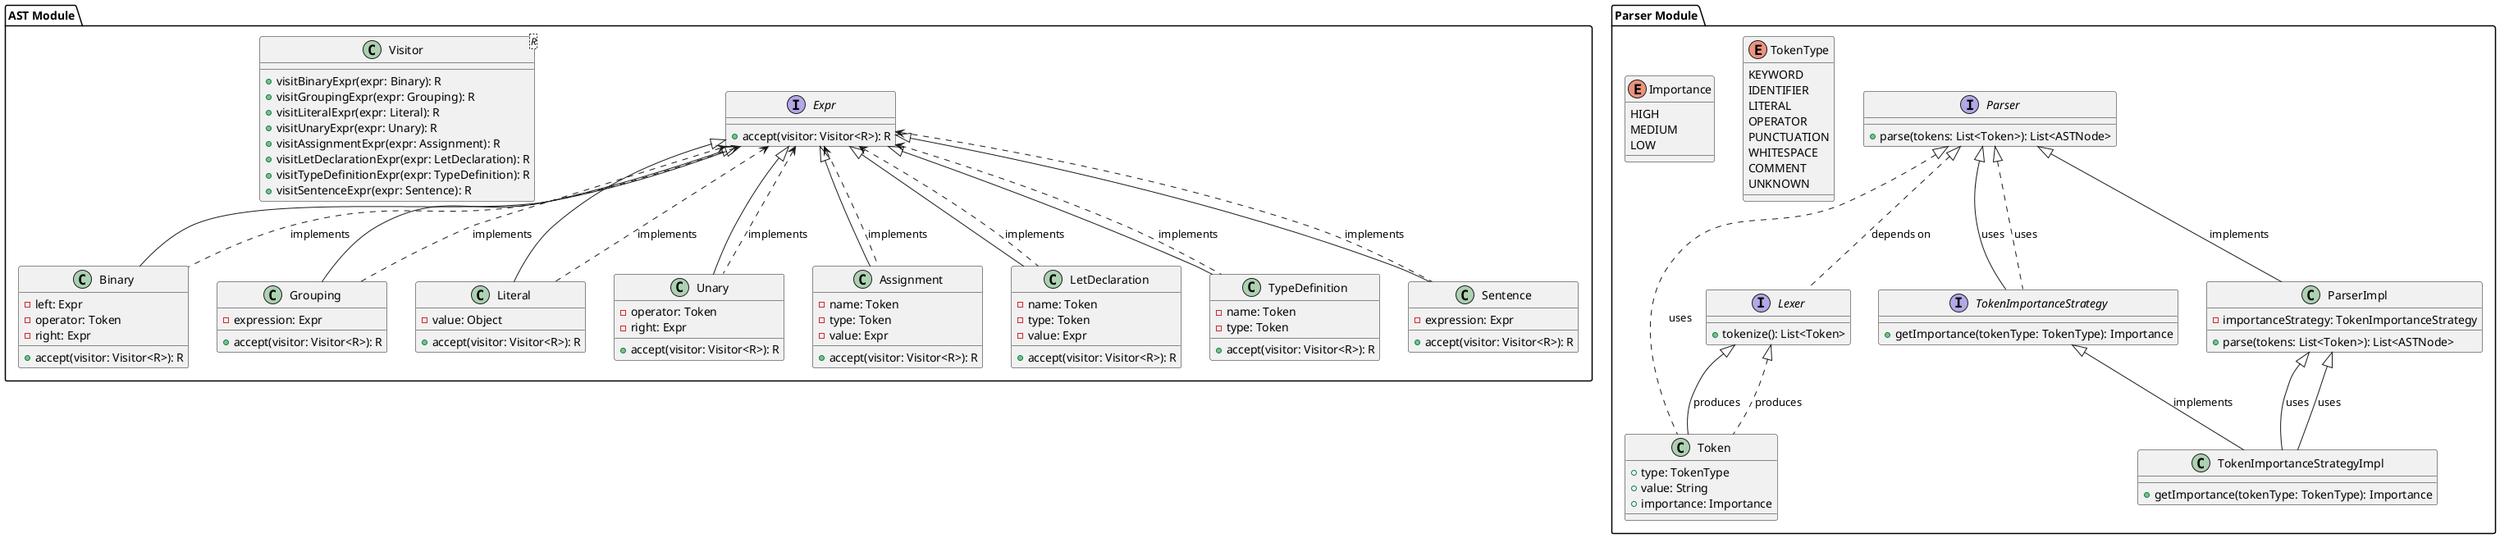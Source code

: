 @startuml

' Define the AST Module
package "AST Module" {
    interface Expr {
        +accept(visitor: Visitor<R>): R
    }

    class Binary {
        -left: Expr
        -operator: Token
        -right: Expr
        +accept(visitor: Visitor<R>): R
    }

    class Grouping {
        -expression: Expr
        +accept(visitor: Visitor<R>): R
    }

    class Literal {
        -value: Object
        +accept(visitor: Visitor<R>): R
    }

    class Unary {
        -operator: Token
        -right: Expr
        +accept(visitor: Visitor<R>): R
    }

    class Assignment {
        -name: Token
        -type: Token
        -value: Expr
        +accept(visitor: Visitor<R>): R
    }

    class LetDeclaration {
        -name: Token
        -type: Token
        -value: Expr
        +accept(visitor: Visitor<R>): R
    }

    class TypeDefinition {
        -name: Token
        -type: Token
        +accept(visitor: Visitor<R>): R
    }

    class Sentence {
        -expression: Expr
        +accept(visitor: Visitor<R>): R
    }

    class Visitor<R> {
        +visitBinaryExpr(expr: Binary): R
        +visitGroupingExpr(expr: Grouping): R
        +visitLiteralExpr(expr: Literal): R
        +visitUnaryExpr(expr: Unary): R
        +visitAssignmentExpr(expr: Assignment): R
        +visitLetDeclarationExpr(expr: LetDeclaration): R
        +visitTypeDefinitionExpr(expr: TypeDefinition): R
        +visitSentenceExpr(expr: Sentence): R
    }

    Expr <|-- Binary
    Expr <|-- Grouping
    Expr <|-- Literal
    Expr <|-- Unary
    Expr <|-- Assignment
    Expr <|-- LetDeclaration
    Expr <|-- TypeDefinition
    Expr <|-- Sentence
}

' Define the Parser Module
package "Parser Module" {
    interface Lexer {
        +tokenize(): List<Token>
    }

    interface Parser {
        +parse(tokens: List<Token>): List<ASTNode>
    }

    interface TokenImportanceStrategy {
        +getImportance(tokenType: TokenType): Importance
    }

    class Token {
        +type: TokenType
        +value: String
        +importance: Importance
    }

    enum TokenType {
        KEYWORD
        IDENTIFIER
        LITERAL
        OPERATOR
        PUNCTUATION
        WHITESPACE
        COMMENT
        UNKNOWN
    }

    enum Importance {
        HIGH
        MEDIUM
        LOW
    }

    class TokenImportanceStrategyImpl {
        +getImportance(tokenType: TokenType): Importance
    }

    class ParserImpl {
        -importanceStrategy: TokenImportanceStrategy
        +parse(tokens: List<Token>): List<ASTNode>
    }

    Lexer <|.. Token : "produces"
    Parser <|.. Lexer : "depends on"
    Parser <|.. Token : "uses"
    Parser <|.. TokenImportanceStrategy : "uses"
    TokenImportanceStrategy <|-- TokenImportanceStrategyImpl : "implements"
    ParserImpl <|-- TokenImportanceStrategyImpl : "uses"
}

' Define Module Dependencies
Expr <.. Binary : "implements"
Expr <.. Grouping : "implements"
Expr <.. Literal : "implements"
Expr <.. Unary : "implements"
Expr <.. Assignment : "implements"
Expr <.. LetDeclaration : "implements"
Expr <.. TypeDefinition : "implements"
Expr <.. Sentence : "implements"
Parser <|-- ParserImpl : "implements"
Lexer <|-- Token : "produces"
Parser <|-- TokenImportanceStrategy : "uses"
ParserImpl <|-- TokenImportanceStrategyImpl : "uses"
@enduml
